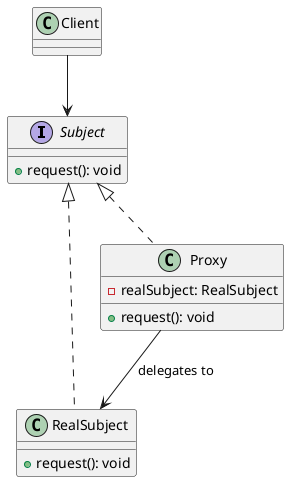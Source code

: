 @startuml ProxyPattern

interface Subject {
    + request(): void
}

class RealSubject implements Subject {
    + request(): void
}

class Proxy implements Subject {
    - realSubject: RealSubject
    + request(): void
}

Client --> Subject
Proxy --> RealSubject : "delegates to"

@enduml
